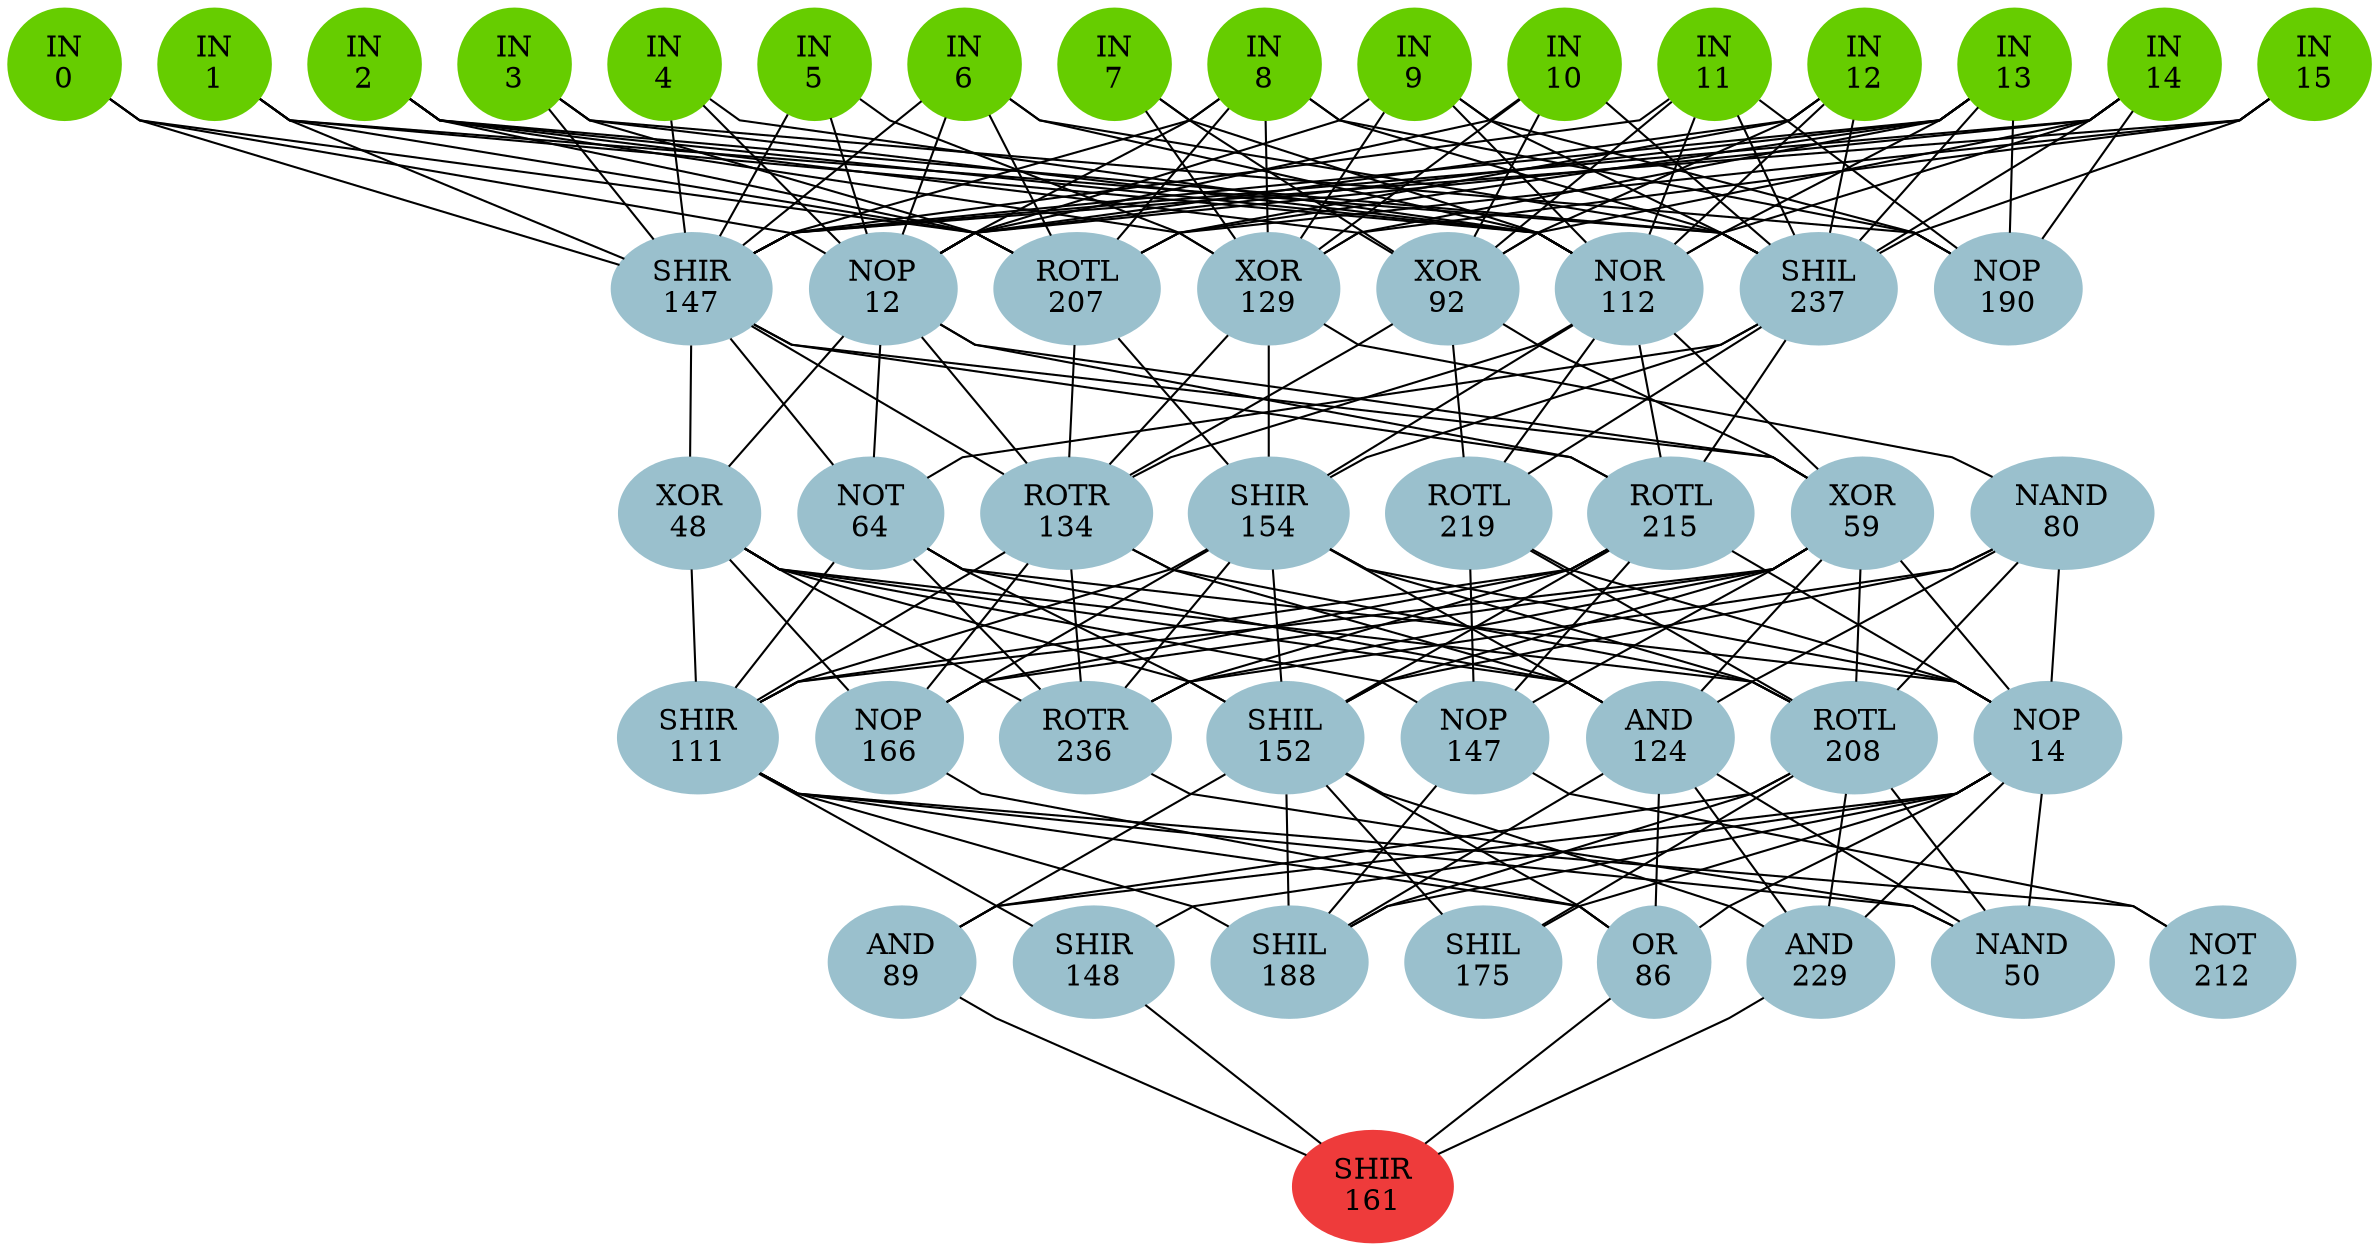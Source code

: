 graph EACircuit {
rankdir=BT;
ranksep=0.75;
ordering=out;
splines=polyline;
node [style=filled, color=lightblue2];

{ rank=same;
node [color=chartreuse3];
"-1_0"[label="IN\n0"];
node [color=chartreuse3];
"-1_1"[label="IN\n1"];
node [color=chartreuse3];
"-1_2"[label="IN\n2"];
node [color=chartreuse3];
"-1_3"[label="IN\n3"];
node [color=chartreuse3];
"-1_4"[label="IN\n4"];
node [color=chartreuse3];
"-1_5"[label="IN\n5"];
node [color=chartreuse3];
"-1_6"[label="IN\n6"];
node [color=chartreuse3];
"-1_7"[label="IN\n7"];
node [color=chartreuse3];
"-1_8"[label="IN\n8"];
node [color=chartreuse3];
"-1_9"[label="IN\n9"];
node [color=chartreuse3];
"-1_10"[label="IN\n10"];
node [color=chartreuse3];
"-1_11"[label="IN\n11"];
node [color=chartreuse3];
"-1_12"[label="IN\n12"];
node [color=chartreuse3];
"-1_13"[label="IN\n13"];
node [color=chartreuse3];
"-1_14"[label="IN\n14"];
node [color=chartreuse3];
"-1_15"[label="IN\n15"];
}
{ rank=same;
node [color=lightblue3];
"0_0"[label="SHIR\n147"];
node [color=lightblue3];
"0_1"[label="NOP\n12"];
node [color=lightblue3];
"0_2"[label="ROTL\n207"];
node [color=lightblue3];
"0_3"[label="XOR\n129"];
node [color=lightblue3];
"0_4"[label="XOR\n92"];
node [color=lightblue3];
"0_5"[label="NOR\n112"];
node [color=lightblue3];
"0_6"[label="SHIL\n237"];
node [color=lightblue3];
"0_7"[label="NOP\n190"];
}
{ rank=same;
node [color=lightblue3];
"1_0"[label="XOR\n48"];
node [color=lightblue3];
"1_1"[label="NOT\n64"];
node [color=lightblue3];
"1_2"[label="ROTR\n134"];
node [color=lightblue3];
"1_3"[label="SHIR\n154"];
node [color=lightblue3];
"1_4"[label="ROTL\n219"];
node [color=lightblue3];
"1_5"[label="ROTL\n215"];
node [color=lightblue3];
"1_6"[label="XOR\n59"];
node [color=lightblue3];
"1_7"[label="NAND\n80"];
}
{ rank=same;
node [color=lightblue3];
"2_0"[label="SHIR\n111"];
node [color=lightblue3];
"2_1"[label="NOP\n166"];
node [color=lightblue3];
"2_2"[label="ROTR\n236"];
node [color=lightblue3];
"2_3"[label="SHIL\n152"];
node [color=lightblue3];
"2_4"[label="NOP\n147"];
node [color=lightblue3];
"2_5"[label="AND\n124"];
node [color=lightblue3];
"2_6"[label="ROTL\n208"];
node [color=lightblue3];
"2_7"[label="NOP\n14"];
}
{ rank=same;
node [color=lightblue3];
"3_0"[label="AND\n89"];
node [color=lightblue3];
"3_1"[label="SHIR\n148"];
node [color=lightblue3];
"3_2"[label="SHIL\n188"];
node [color=lightblue3];
"3_3"[label="SHIL\n175"];
node [color=lightblue3];
"3_4"[label="OR\n86"];
node [color=lightblue3];
"3_5"[label="AND\n229"];
node [color=lightblue3];
"3_6"[label="NAND\n50"];
node [color=lightblue3];
"3_7"[label="NOT\n212"];
}
{ rank=same;
node [color=brown2];
"4_0"[label="SHIR\n161"];
}
edge[style=invis];
"-1_0" -- "-1_1" -- "-1_2" -- "-1_3" -- "-1_4" -- "-1_5" -- "-1_6" -- "-1_7" -- "-1_8" -- "-1_9" -- "-1_10" -- "-1_11" -- "-1_12" -- "-1_13" -- "-1_14" -- "-1_15";
"0_0" -- "0_1" -- "0_2" -- "0_3" -- "0_4" -- "0_5" -- "0_6" -- "0_7";
"1_0" -- "1_1" -- "1_2" -- "1_3" -- "1_4" -- "1_5" -- "1_6" -- "1_7";
"2_0" -- "2_1" -- "2_2" -- "2_3" -- "2_4" -- "2_5" -- "2_6" -- "2_7";
"3_0" -- "3_1" -- "3_2" -- "3_3" -- "3_4" -- "3_5" -- "3_6" -- "3_7";
"4_0" -- "4_0";
edge[style=solid];
"0_0" -- "-1_0";
"0_0" -- "-1_1";
"0_0" -- "-1_3";
"0_0" -- "-1_4";
"0_0" -- "-1_5";
"0_0" -- "-1_6";
"0_0" -- "-1_8";
"0_0" -- "-1_11";
"0_0" -- "-1_13";
"0_0" -- "-1_14";
"0_0" -- "-1_15";
"0_1" -- "-1_0";
"0_1" -- "-1_4";
"0_1" -- "-1_5";
"0_1" -- "-1_6";
"0_1" -- "-1_8";
"0_1" -- "-1_9";
"0_1" -- "-1_10";
"0_1" -- "-1_12";
"0_1" -- "-1_13";
"0_1" -- "-1_14";
"0_2" -- "-1_0";
"0_2" -- "-1_1";
"0_2" -- "-1_2";
"0_2" -- "-1_3";
"0_2" -- "-1_6";
"0_2" -- "-1_8";
"0_2" -- "-1_12";
"0_2" -- "-1_13";
"0_2" -- "-1_15";
"0_3" -- "-1_2";
"0_3" -- "-1_5";
"0_3" -- "-1_7";
"0_3" -- "-1_8";
"0_3" -- "-1_9";
"0_3" -- "-1_10";
"0_3" -- "-1_13";
"0_3" -- "-1_15";
"0_4" -- "-1_2";
"0_4" -- "-1_7";
"0_4" -- "-1_10";
"0_4" -- "-1_11";
"0_4" -- "-1_12";
"0_4" -- "-1_14";
"0_5" -- "-1_1";
"0_5" -- "-1_2";
"0_5" -- "-1_3";
"0_5" -- "-1_4";
"0_5" -- "-1_6";
"0_5" -- "-1_7";
"0_5" -- "-1_9";
"0_5" -- "-1_11";
"0_5" -- "-1_12";
"0_5" -- "-1_13";
"0_5" -- "-1_14";
"0_6" -- "-1_1";
"0_6" -- "-1_2";
"0_6" -- "-1_6";
"0_6" -- "-1_8";
"0_6" -- "-1_9";
"0_6" -- "-1_10";
"0_6" -- "-1_11";
"0_6" -- "-1_12";
"0_6" -- "-1_13";
"0_6" -- "-1_14";
"0_6" -- "-1_15";
"0_7" -- "-1_3";
"0_7" -- "-1_8";
"0_7" -- "-1_9";
"0_7" -- "-1_11";
"0_7" -- "-1_13";
"0_7" -- "-1_14";
"1_0" -- "0_0";
"1_0" -- "0_1";
"1_1" -- "0_0";
"1_1" -- "0_1";
"1_1" -- "0_6";
"1_2" -- "0_0";
"1_2" -- "0_1";
"1_2" -- "0_2";
"1_2" -- "0_3";
"1_2" -- "0_4";
"1_2" -- "0_5";
"1_3" -- "0_2";
"1_3" -- "0_3";
"1_3" -- "0_5";
"1_3" -- "0_6";
"1_4" -- "0_4";
"1_4" -- "0_5";
"1_4" -- "0_6";
"1_5" -- "0_0";
"1_5" -- "0_1";
"1_5" -- "0_5";
"1_5" -- "0_6";
"1_6" -- "0_0";
"1_6" -- "0_1";
"1_6" -- "0_4";
"1_6" -- "0_5";
"1_7" -- "0_3";
"2_0" -- "1_0";
"2_0" -- "1_1";
"2_0" -- "1_2";
"2_0" -- "1_3";
"2_0" -- "1_5";
"2_0" -- "1_6";
"2_1" -- "1_0";
"2_1" -- "1_2";
"2_1" -- "1_3";
"2_1" -- "1_5";
"2_1" -- "1_6";
"2_2" -- "1_0";
"2_2" -- "1_1";
"2_2" -- "1_2";
"2_2" -- "1_3";
"2_2" -- "1_5";
"2_2" -- "1_6";
"2_2" -- "1_7";
"2_3" -- "1_0";
"2_3" -- "1_1";
"2_3" -- "1_3";
"2_3" -- "1_5";
"2_3" -- "1_6";
"2_3" -- "1_7";
"2_4" -- "1_0";
"2_4" -- "1_4";
"2_4" -- "1_5";
"2_4" -- "1_6";
"2_5" -- "1_0";
"2_5" -- "1_1";
"2_5" -- "1_2";
"2_5" -- "1_3";
"2_5" -- "1_6";
"2_5" -- "1_7";
"2_6" -- "1_0";
"2_6" -- "1_2";
"2_6" -- "1_3";
"2_6" -- "1_4";
"2_6" -- "1_6";
"2_6" -- "1_7";
"2_7" -- "1_1";
"2_7" -- "1_3";
"2_7" -- "1_4";
"2_7" -- "1_5";
"2_7" -- "1_6";
"2_7" -- "1_7";
"3_0" -- "2_3";
"3_0" -- "2_6";
"3_0" -- "2_7";
"3_1" -- "2_0";
"3_1" -- "2_7";
"3_2" -- "2_0";
"3_2" -- "2_3";
"3_2" -- "2_4";
"3_2" -- "2_5";
"3_2" -- "2_6";
"3_2" -- "2_7";
"3_3" -- "2_3";
"3_3" -- "2_6";
"3_3" -- "2_7";
"3_4" -- "2_0";
"3_4" -- "2_1";
"3_4" -- "2_3";
"3_4" -- "2_5";
"3_4" -- "2_7";
"3_5" -- "2_3";
"3_5" -- "2_5";
"3_5" -- "2_6";
"3_5" -- "2_7";
"3_6" -- "2_0";
"3_6" -- "2_2";
"3_6" -- "2_5";
"3_6" -- "2_6";
"3_6" -- "2_7";
"3_7" -- "2_0";
"3_7" -- "2_4";
"4_0" -- "3_0";
"4_0" -- "3_1";
"4_0" -- "3_4";
"4_0" -- "3_5";
}